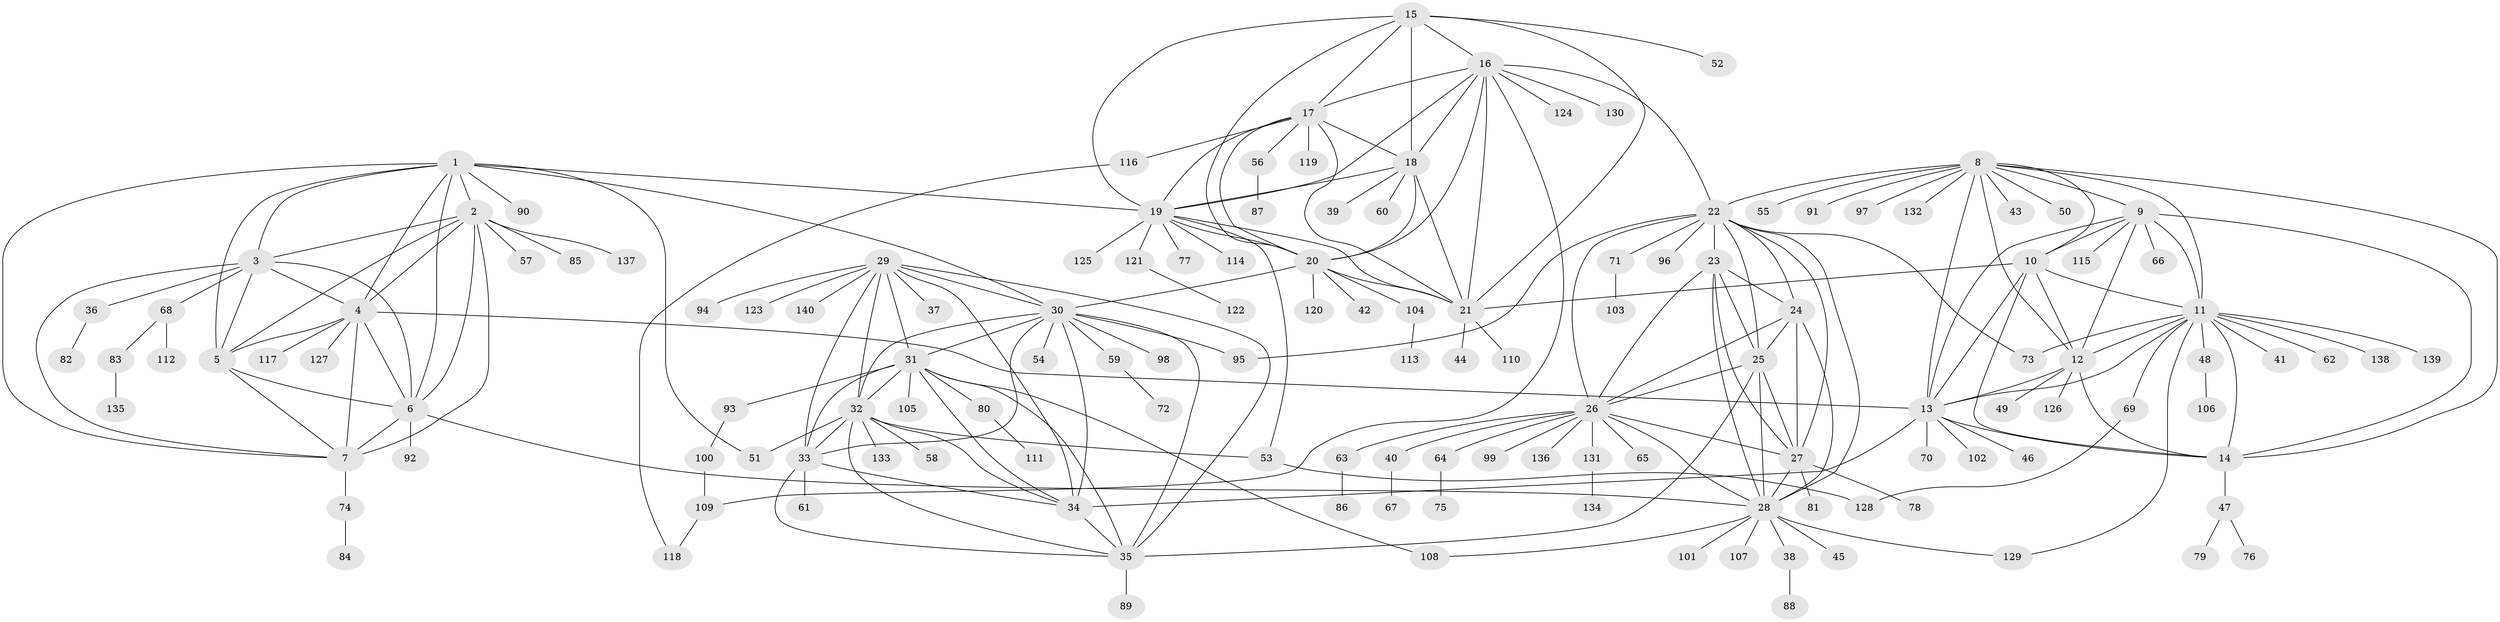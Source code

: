 // coarse degree distribution, {2: 0.07142857142857142, 11: 0.017857142857142856, 1: 0.6964285714285714, 9: 0.05357142857142857, 3: 0.07142857142857142, 4: 0.017857142857142856, 7: 0.017857142857142856, 13: 0.017857142857142856, 19: 0.017857142857142856, 6: 0.017857142857142856}
// Generated by graph-tools (version 1.1) at 2025/37/03/04/25 23:37:36]
// undirected, 140 vertices, 229 edges
graph export_dot {
  node [color=gray90,style=filled];
  1;
  2;
  3;
  4;
  5;
  6;
  7;
  8;
  9;
  10;
  11;
  12;
  13;
  14;
  15;
  16;
  17;
  18;
  19;
  20;
  21;
  22;
  23;
  24;
  25;
  26;
  27;
  28;
  29;
  30;
  31;
  32;
  33;
  34;
  35;
  36;
  37;
  38;
  39;
  40;
  41;
  42;
  43;
  44;
  45;
  46;
  47;
  48;
  49;
  50;
  51;
  52;
  53;
  54;
  55;
  56;
  57;
  58;
  59;
  60;
  61;
  62;
  63;
  64;
  65;
  66;
  67;
  68;
  69;
  70;
  71;
  72;
  73;
  74;
  75;
  76;
  77;
  78;
  79;
  80;
  81;
  82;
  83;
  84;
  85;
  86;
  87;
  88;
  89;
  90;
  91;
  92;
  93;
  94;
  95;
  96;
  97;
  98;
  99;
  100;
  101;
  102;
  103;
  104;
  105;
  106;
  107;
  108;
  109;
  110;
  111;
  112;
  113;
  114;
  115;
  116;
  117;
  118;
  119;
  120;
  121;
  122;
  123;
  124;
  125;
  126;
  127;
  128;
  129;
  130;
  131;
  132;
  133;
  134;
  135;
  136;
  137;
  138;
  139;
  140;
  1 -- 2;
  1 -- 3;
  1 -- 4;
  1 -- 5;
  1 -- 6;
  1 -- 7;
  1 -- 19;
  1 -- 30;
  1 -- 51;
  1 -- 90;
  2 -- 3;
  2 -- 4;
  2 -- 5;
  2 -- 6;
  2 -- 7;
  2 -- 57;
  2 -- 85;
  2 -- 137;
  3 -- 4;
  3 -- 5;
  3 -- 6;
  3 -- 7;
  3 -- 36;
  3 -- 68;
  4 -- 5;
  4 -- 6;
  4 -- 7;
  4 -- 13;
  4 -- 117;
  4 -- 127;
  5 -- 6;
  5 -- 7;
  6 -- 7;
  6 -- 28;
  6 -- 92;
  7 -- 74;
  8 -- 9;
  8 -- 10;
  8 -- 11;
  8 -- 12;
  8 -- 13;
  8 -- 14;
  8 -- 22;
  8 -- 43;
  8 -- 50;
  8 -- 55;
  8 -- 91;
  8 -- 97;
  8 -- 132;
  9 -- 10;
  9 -- 11;
  9 -- 12;
  9 -- 13;
  9 -- 14;
  9 -- 66;
  9 -- 115;
  10 -- 11;
  10 -- 12;
  10 -- 13;
  10 -- 14;
  10 -- 21;
  11 -- 12;
  11 -- 13;
  11 -- 14;
  11 -- 41;
  11 -- 48;
  11 -- 62;
  11 -- 69;
  11 -- 73;
  11 -- 129;
  11 -- 138;
  11 -- 139;
  12 -- 13;
  12 -- 14;
  12 -- 49;
  12 -- 126;
  13 -- 14;
  13 -- 34;
  13 -- 46;
  13 -- 70;
  13 -- 102;
  14 -- 47;
  15 -- 16;
  15 -- 17;
  15 -- 18;
  15 -- 19;
  15 -- 20;
  15 -- 21;
  15 -- 52;
  16 -- 17;
  16 -- 18;
  16 -- 19;
  16 -- 20;
  16 -- 21;
  16 -- 22;
  16 -- 109;
  16 -- 124;
  16 -- 130;
  17 -- 18;
  17 -- 19;
  17 -- 20;
  17 -- 21;
  17 -- 56;
  17 -- 116;
  17 -- 119;
  18 -- 19;
  18 -- 20;
  18 -- 21;
  18 -- 39;
  18 -- 60;
  19 -- 20;
  19 -- 21;
  19 -- 53;
  19 -- 77;
  19 -- 114;
  19 -- 121;
  19 -- 125;
  20 -- 21;
  20 -- 30;
  20 -- 42;
  20 -- 104;
  20 -- 120;
  21 -- 44;
  21 -- 110;
  22 -- 23;
  22 -- 24;
  22 -- 25;
  22 -- 26;
  22 -- 27;
  22 -- 28;
  22 -- 71;
  22 -- 73;
  22 -- 95;
  22 -- 96;
  23 -- 24;
  23 -- 25;
  23 -- 26;
  23 -- 27;
  23 -- 28;
  24 -- 25;
  24 -- 26;
  24 -- 27;
  24 -- 28;
  25 -- 26;
  25 -- 27;
  25 -- 28;
  25 -- 35;
  26 -- 27;
  26 -- 28;
  26 -- 40;
  26 -- 63;
  26 -- 64;
  26 -- 65;
  26 -- 99;
  26 -- 131;
  26 -- 136;
  27 -- 28;
  27 -- 78;
  27 -- 81;
  28 -- 38;
  28 -- 45;
  28 -- 101;
  28 -- 107;
  28 -- 108;
  28 -- 129;
  29 -- 30;
  29 -- 31;
  29 -- 32;
  29 -- 33;
  29 -- 34;
  29 -- 35;
  29 -- 37;
  29 -- 94;
  29 -- 123;
  29 -- 140;
  30 -- 31;
  30 -- 32;
  30 -- 33;
  30 -- 34;
  30 -- 35;
  30 -- 54;
  30 -- 59;
  30 -- 95;
  30 -- 98;
  31 -- 32;
  31 -- 33;
  31 -- 34;
  31 -- 35;
  31 -- 80;
  31 -- 93;
  31 -- 105;
  31 -- 108;
  32 -- 33;
  32 -- 34;
  32 -- 35;
  32 -- 51;
  32 -- 53;
  32 -- 58;
  32 -- 133;
  33 -- 34;
  33 -- 35;
  33 -- 61;
  34 -- 35;
  35 -- 89;
  36 -- 82;
  38 -- 88;
  40 -- 67;
  47 -- 76;
  47 -- 79;
  48 -- 106;
  53 -- 128;
  56 -- 87;
  59 -- 72;
  63 -- 86;
  64 -- 75;
  68 -- 83;
  68 -- 112;
  69 -- 128;
  71 -- 103;
  74 -- 84;
  80 -- 111;
  83 -- 135;
  93 -- 100;
  100 -- 109;
  104 -- 113;
  109 -- 118;
  116 -- 118;
  121 -- 122;
  131 -- 134;
}
